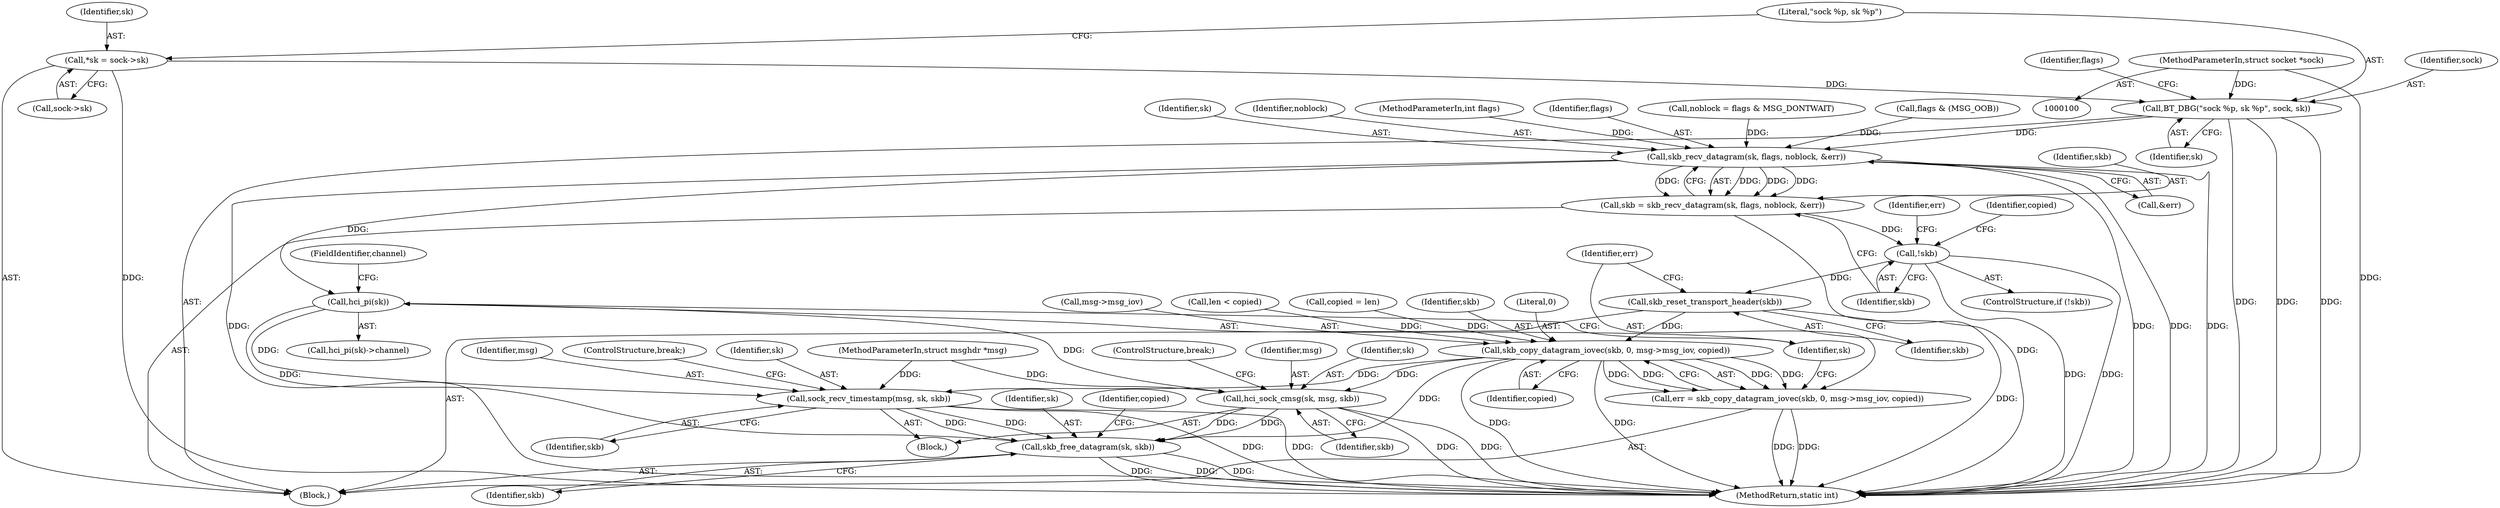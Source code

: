 digraph "0_linux_f3d3342602f8bcbf37d7c46641cb9bca7618eb1c_8@pointer" {
"1000122" [label="(Call,BT_DBG(\"sock %p, sk %p\", sock, sk))"];
"1000102" [label="(MethodParameterIn,struct socket *sock)"];
"1000114" [label="(Call,*sk = sock->sk)"];
"1000143" [label="(Call,skb_recv_datagram(sk, flags, noblock, &err))"];
"1000141" [label="(Call,skb = skb_recv_datagram(sk, flags, noblock, &err))"];
"1000150" [label="(Call,!skb)"];
"1000172" [label="(Call,skb_reset_transport_header(skb))"];
"1000176" [label="(Call,skb_copy_datagram_iovec(skb, 0, msg->msg_iov, copied))"];
"1000174" [label="(Call,err = skb_copy_datagram_iovec(skb, 0, msg->msg_iov, copied))"];
"1000190" [label="(Call,hci_sock_cmsg(sk, msg, skb))"];
"1000203" [label="(Call,skb_free_datagram(sk, skb))"];
"1000198" [label="(Call,sock_recv_timestamp(msg, sk, skb))"];
"1000185" [label="(Call,hci_pi(sk))"];
"1000116" [label="(Call,sock->sk)"];
"1000143" [label="(Call,skb_recv_datagram(sk, flags, noblock, &err))"];
"1000173" [label="(Identifier,skb)"];
"1000190" [label="(Call,hci_sock_cmsg(sk, msg, skb))"];
"1000124" [label="(Identifier,sock)"];
"1000177" [label="(Identifier,skb)"];
"1000194" [label="(ControlStructure,break;)"];
"1000204" [label="(Identifier,sk)"];
"1000192" [label="(Identifier,msg)"];
"1000114" [label="(Call,*sk = sock->sk)"];
"1000128" [label="(Identifier,flags)"];
"1000150" [label="(Call,!skb)"];
"1000141" [label="(Call,skb = skb_recv_datagram(sk, flags, noblock, &err))"];
"1000200" [label="(Identifier,sk)"];
"1000186" [label="(Identifier,sk)"];
"1000184" [label="(Call,hci_pi(sk)->channel)"];
"1000123" [label="(Literal,\"sock %p, sk %p\")"];
"1000203" [label="(Call,skb_free_datagram(sk, skb))"];
"1000125" [label="(Identifier,sk)"];
"1000155" [label="(Identifier,copied)"];
"1000115" [label="(Identifier,sk)"];
"1000182" [label="(Identifier,copied)"];
"1000174" [label="(Call,err = skb_copy_datagram_iovec(skb, 0, msg->msg_iov, copied))"];
"1000198" [label="(Call,sock_recv_timestamp(msg, sk, skb))"];
"1000142" [label="(Identifier,skb)"];
"1000191" [label="(Identifier,sk)"];
"1000105" [label="(MethodParameterIn,int flags)"];
"1000187" [label="(FieldIdentifier,channel)"];
"1000145" [label="(Identifier,flags)"];
"1000108" [label="(Call,noblock = flags & MSG_DONTWAIT)"];
"1000127" [label="(Call,flags & (MSG_OOB))"];
"1000178" [label="(Literal,0)"];
"1000144" [label="(Identifier,sk)"];
"1000205" [label="(Identifier,skb)"];
"1000201" [label="(Identifier,skb)"];
"1000199" [label="(Identifier,msg)"];
"1000176" [label="(Call,skb_copy_datagram_iovec(skb, 0, msg->msg_iov, copied))"];
"1000103" [label="(MethodParameterIn,struct msghdr *msg)"];
"1000146" [label="(Identifier,noblock)"];
"1000106" [label="(Block,)"];
"1000175" [label="(Identifier,err)"];
"1000206" [label="(Identifier,copied)"];
"1000102" [label="(MethodParameterIn,struct socket *sock)"];
"1000149" [label="(ControlStructure,if (!skb))"];
"1000153" [label="(Identifier,err)"];
"1000122" [label="(Call,BT_DBG(\"sock %p, sk %p\", sock, sk))"];
"1000188" [label="(Block,)"];
"1000172" [label="(Call,skb_reset_transport_header(skb))"];
"1000147" [label="(Call,&err)"];
"1000179" [label="(Call,msg->msg_iov)"];
"1000160" [label="(Call,len < copied)"];
"1000193" [label="(Identifier,skb)"];
"1000202" [label="(ControlStructure,break;)"];
"1000185" [label="(Call,hci_pi(sk))"];
"1000151" [label="(Identifier,skb)"];
"1000207" [label="(MethodReturn,static int)"];
"1000169" [label="(Call,copied = len)"];
"1000122" -> "1000106"  [label="AST: "];
"1000122" -> "1000125"  [label="CFG: "];
"1000123" -> "1000122"  [label="AST: "];
"1000124" -> "1000122"  [label="AST: "];
"1000125" -> "1000122"  [label="AST: "];
"1000128" -> "1000122"  [label="CFG: "];
"1000122" -> "1000207"  [label="DDG: "];
"1000122" -> "1000207"  [label="DDG: "];
"1000122" -> "1000207"  [label="DDG: "];
"1000102" -> "1000122"  [label="DDG: "];
"1000114" -> "1000122"  [label="DDG: "];
"1000122" -> "1000143"  [label="DDG: "];
"1000102" -> "1000100"  [label="AST: "];
"1000102" -> "1000207"  [label="DDG: "];
"1000114" -> "1000106"  [label="AST: "];
"1000114" -> "1000116"  [label="CFG: "];
"1000115" -> "1000114"  [label="AST: "];
"1000116" -> "1000114"  [label="AST: "];
"1000123" -> "1000114"  [label="CFG: "];
"1000114" -> "1000207"  [label="DDG: "];
"1000143" -> "1000141"  [label="AST: "];
"1000143" -> "1000147"  [label="CFG: "];
"1000144" -> "1000143"  [label="AST: "];
"1000145" -> "1000143"  [label="AST: "];
"1000146" -> "1000143"  [label="AST: "];
"1000147" -> "1000143"  [label="AST: "];
"1000141" -> "1000143"  [label="CFG: "];
"1000143" -> "1000207"  [label="DDG: "];
"1000143" -> "1000207"  [label="DDG: "];
"1000143" -> "1000207"  [label="DDG: "];
"1000143" -> "1000207"  [label="DDG: "];
"1000143" -> "1000141"  [label="DDG: "];
"1000143" -> "1000141"  [label="DDG: "];
"1000143" -> "1000141"  [label="DDG: "];
"1000143" -> "1000141"  [label="DDG: "];
"1000127" -> "1000143"  [label="DDG: "];
"1000105" -> "1000143"  [label="DDG: "];
"1000108" -> "1000143"  [label="DDG: "];
"1000143" -> "1000185"  [label="DDG: "];
"1000141" -> "1000106"  [label="AST: "];
"1000142" -> "1000141"  [label="AST: "];
"1000151" -> "1000141"  [label="CFG: "];
"1000141" -> "1000207"  [label="DDG: "];
"1000141" -> "1000150"  [label="DDG: "];
"1000150" -> "1000149"  [label="AST: "];
"1000150" -> "1000151"  [label="CFG: "];
"1000151" -> "1000150"  [label="AST: "];
"1000153" -> "1000150"  [label="CFG: "];
"1000155" -> "1000150"  [label="CFG: "];
"1000150" -> "1000207"  [label="DDG: "];
"1000150" -> "1000207"  [label="DDG: "];
"1000150" -> "1000172"  [label="DDG: "];
"1000172" -> "1000106"  [label="AST: "];
"1000172" -> "1000173"  [label="CFG: "];
"1000173" -> "1000172"  [label="AST: "];
"1000175" -> "1000172"  [label="CFG: "];
"1000172" -> "1000207"  [label="DDG: "];
"1000172" -> "1000176"  [label="DDG: "];
"1000176" -> "1000174"  [label="AST: "];
"1000176" -> "1000182"  [label="CFG: "];
"1000177" -> "1000176"  [label="AST: "];
"1000178" -> "1000176"  [label="AST: "];
"1000179" -> "1000176"  [label="AST: "];
"1000182" -> "1000176"  [label="AST: "];
"1000174" -> "1000176"  [label="CFG: "];
"1000176" -> "1000207"  [label="DDG: "];
"1000176" -> "1000207"  [label="DDG: "];
"1000176" -> "1000174"  [label="DDG: "];
"1000176" -> "1000174"  [label="DDG: "];
"1000176" -> "1000174"  [label="DDG: "];
"1000176" -> "1000174"  [label="DDG: "];
"1000169" -> "1000176"  [label="DDG: "];
"1000160" -> "1000176"  [label="DDG: "];
"1000176" -> "1000190"  [label="DDG: "];
"1000176" -> "1000198"  [label="DDG: "];
"1000176" -> "1000203"  [label="DDG: "];
"1000174" -> "1000106"  [label="AST: "];
"1000175" -> "1000174"  [label="AST: "];
"1000186" -> "1000174"  [label="CFG: "];
"1000174" -> "1000207"  [label="DDG: "];
"1000174" -> "1000207"  [label="DDG: "];
"1000190" -> "1000188"  [label="AST: "];
"1000190" -> "1000193"  [label="CFG: "];
"1000191" -> "1000190"  [label="AST: "];
"1000192" -> "1000190"  [label="AST: "];
"1000193" -> "1000190"  [label="AST: "];
"1000194" -> "1000190"  [label="CFG: "];
"1000190" -> "1000207"  [label="DDG: "];
"1000190" -> "1000207"  [label="DDG: "];
"1000185" -> "1000190"  [label="DDG: "];
"1000103" -> "1000190"  [label="DDG: "];
"1000190" -> "1000203"  [label="DDG: "];
"1000190" -> "1000203"  [label="DDG: "];
"1000203" -> "1000106"  [label="AST: "];
"1000203" -> "1000205"  [label="CFG: "];
"1000204" -> "1000203"  [label="AST: "];
"1000205" -> "1000203"  [label="AST: "];
"1000206" -> "1000203"  [label="CFG: "];
"1000203" -> "1000207"  [label="DDG: "];
"1000203" -> "1000207"  [label="DDG: "];
"1000203" -> "1000207"  [label="DDG: "];
"1000185" -> "1000203"  [label="DDG: "];
"1000198" -> "1000203"  [label="DDG: "];
"1000198" -> "1000203"  [label="DDG: "];
"1000198" -> "1000188"  [label="AST: "];
"1000198" -> "1000201"  [label="CFG: "];
"1000199" -> "1000198"  [label="AST: "];
"1000200" -> "1000198"  [label="AST: "];
"1000201" -> "1000198"  [label="AST: "];
"1000202" -> "1000198"  [label="CFG: "];
"1000198" -> "1000207"  [label="DDG: "];
"1000198" -> "1000207"  [label="DDG: "];
"1000103" -> "1000198"  [label="DDG: "];
"1000185" -> "1000198"  [label="DDG: "];
"1000185" -> "1000184"  [label="AST: "];
"1000185" -> "1000186"  [label="CFG: "];
"1000186" -> "1000185"  [label="AST: "];
"1000187" -> "1000185"  [label="CFG: "];
}
